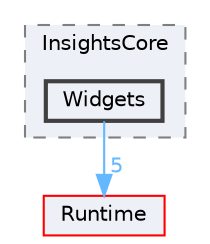 digraph "Widgets"
{
 // INTERACTIVE_SVG=YES
 // LATEX_PDF_SIZE
  bgcolor="transparent";
  edge [fontname=Helvetica,fontsize=10,labelfontname=Helvetica,labelfontsize=10];
  node [fontname=Helvetica,fontsize=10,shape=box,height=0.2,width=0.4];
  compound=true
  subgraph clusterdir_c6ce1e02f3cf6081a3c1acd8074c3d93 {
    graph [ bgcolor="#edf0f7", pencolor="grey50", label="InsightsCore", fontname=Helvetica,fontsize=10 style="filled,dashed", URL="dir_c6ce1e02f3cf6081a3c1acd8074c3d93.html",tooltip=""]
  dir_4ddae2164a0e36c080ec923e496fdbe7 [label="Widgets", fillcolor="#edf0f7", color="grey25", style="filled,bold", URL="dir_4ddae2164a0e36c080ec923e496fdbe7.html",tooltip=""];
  }
  dir_7536b172fbd480bfd146a1b1acd6856b [label="Runtime", fillcolor="#edf0f7", color="red", style="filled", URL="dir_7536b172fbd480bfd146a1b1acd6856b.html",tooltip=""];
  dir_4ddae2164a0e36c080ec923e496fdbe7->dir_7536b172fbd480bfd146a1b1acd6856b [headlabel="5", labeldistance=1.5 headhref="dir_001285_000984.html" href="dir_001285_000984.html" color="steelblue1" fontcolor="steelblue1"];
}
